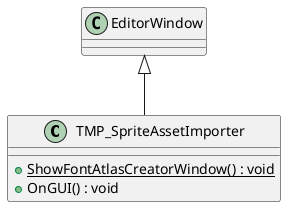 @startuml
class TMP_SpriteAssetImporter {
    + {static} ShowFontAtlasCreatorWindow() : void
    + OnGUI() : void
}
EditorWindow <|-- TMP_SpriteAssetImporter
@enduml
